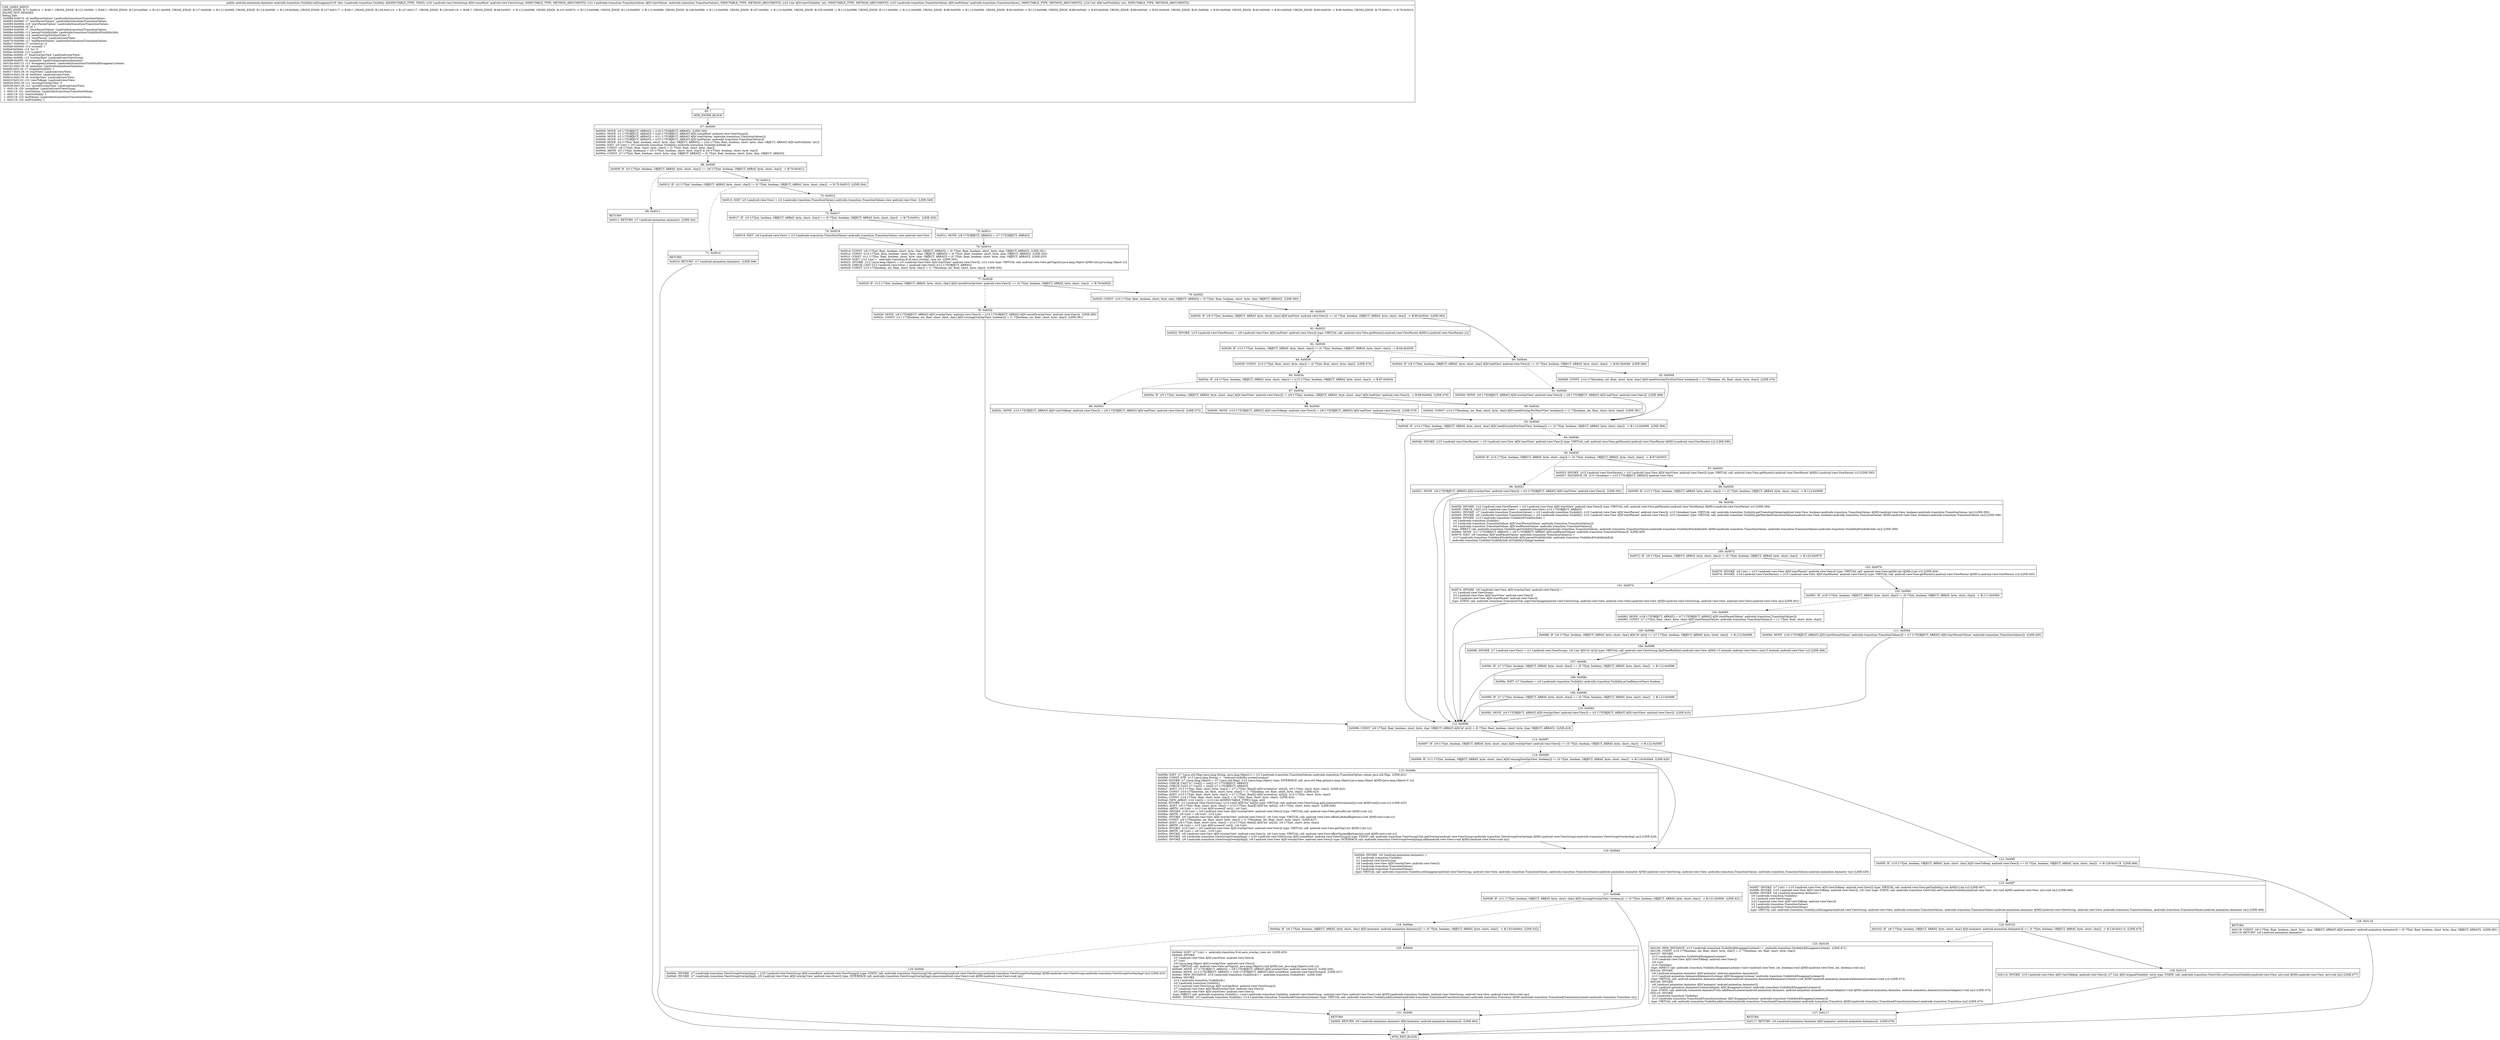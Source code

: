 digraph "CFG forandroidx.transition.Visibility.onDisappear(Landroid\/view\/ViewGroup;Landroidx\/transition\/TransitionValues;ILandroidx\/transition\/TransitionValues;I)Landroid\/animation\/Animator;" {
Node_65 [shape=record,label="{65\:\ ?|MTH_ENTER_BLOCK\l}"];
Node_67 [shape=record,label="{67\:\ 0x0000|0x0000: MOVE  (r0 I:??[OBJECT, ARRAY]) = (r19 I:??[OBJECT, ARRAY])  (LINE:340)\l0x0002: MOVE  (r1 I:??[OBJECT, ARRAY]) = (r20 I:??[OBJECT, ARRAY] A[D('sceneRoot' android.view.ViewGroup)]) \l0x0004: MOVE  (r2 I:??[OBJECT, ARRAY]) = (r21 I:??[OBJECT, ARRAY] A[D('startValues' androidx.transition.TransitionValues)]) \l0x0006: MOVE  (r3 I:??[OBJECT, ARRAY]) = (r23 I:??[OBJECT, ARRAY] A[D('endValues' androidx.transition.TransitionValues)]) \l0x0008: MOVE  (r4 I:??[int, float, boolean, short, byte, char, OBJECT, ARRAY]) = (r24 I:??[int, float, boolean, short, byte, char, OBJECT, ARRAY] A[D('endVisibility' int)]) \l0x000a: IGET  (r5 I:int) = (r0 I:androidx.transition.Visibility) androidx.transition.Visibility.mMode int \l0x000c: CONST  (r6 I:??[int, float, short, byte, char]) = (2 ??[int, float, short, byte, char]) \l0x000d: ARITH  (r5 I:??[int, boolean]) = (r5 I:??[int, boolean, short, byte, char]) & (r6 I:??[int, boolean, short, byte, char]) \l0x000e: CONST  (r7 I:??[int, float, boolean, short, byte, char, OBJECT, ARRAY]) = (0 ??[int, float, boolean, short, byte, char, OBJECT, ARRAY]) \l}"];
Node_68 [shape=record,label="{68\:\ 0x000f|0x000f: IF  (r5 I:??[int, boolean, OBJECT, ARRAY, byte, short, char]) == (r6 I:??[int, boolean, OBJECT, ARRAY, byte, short, char])  \-\> B:70:0x0012 \l}"];
Node_69 [shape=record,label="{69\:\ 0x0011|RETURN\l|0x0011: RETURN  (r7 I:android.animation.Animator)  (LINE:341)\l}"];
Node_66 [shape=record,label="{66\:\ ?|MTH_EXIT_BLOCK\l}"];
Node_70 [shape=record,label="{70\:\ 0x0012|0x0012: IF  (r2 I:??[int, boolean, OBJECT, ARRAY, byte, short, char]) != (0 ??[int, boolean, OBJECT, ARRAY, byte, short, char])  \-\> B:72:0x0015  (LINE:344)\l}"];
Node_71 [shape=record,label="{71\:\ 0x0014|RETURN\l|0x0014: RETURN  (r7 I:android.animation.Animator)  (LINE:346)\l}"];
Node_72 [shape=record,label="{72\:\ 0x0015|0x0015: IGET  (r5 I:android.view.View) = (r2 I:androidx.transition.TransitionValues) androidx.transition.TransitionValues.view android.view.View  (LINE:349)\l}"];
Node_73 [shape=record,label="{73\:\ 0x0017|0x0017: IF  (r3 I:??[int, boolean, OBJECT, ARRAY, byte, short, char]) == (0 ??[int, boolean, OBJECT, ARRAY, byte, short, char])  \-\> B:75:0x001c  (LINE:350)\l}"];
Node_74 [shape=record,label="{74\:\ 0x0019|0x0019: IGET  (r8 I:android.view.View) = (r3 I:androidx.transition.TransitionValues) androidx.transition.TransitionValues.view android.view.View \l}"];
Node_76 [shape=record,label="{76\:\ 0x001d|0x001d: CONST  (r9 I:??[int, float, boolean, short, byte, char, OBJECT, ARRAY]) = (0 ??[int, float, boolean, short, byte, char, OBJECT, ARRAY])  (LINE:351)\l0x001e: CONST  (r10 I:??[int, float, boolean, short, byte, char, OBJECT, ARRAY]) = (0 ??[int, float, boolean, short, byte, char, OBJECT, ARRAY])  (LINE:352)\l0x001f: CONST  (r11 I:??[int, float, boolean, short, byte, char, OBJECT, ARRAY]) = (0 ??[int, float, boolean, short, byte, char, OBJECT, ARRAY])  (LINE:353)\l0x0020: SGET  (r12 I:int) =  androidx.transition.R.id.save_overlay_view int  (LINE:355)\l0x0022: INVOKE  (r12 I:java.lang.Object) = (r5 I:android.view.View A[D('startView' android.view.View)]), (r12 I:int) type: VIRTUAL call: android.view.View.getTag(int):java.lang.Object A[MD:(int):java.lang.Object (c)]\l0x0026: CHECK_CAST (r12 I:android.view.View) = (android.view.View) (r12 I:??[OBJECT, ARRAY]) \l0x0028: CONST  (r13 I:??[boolean, int, float, short, byte, char]) = (1 ??[boolean, int, float, short, byte, char])  (LINE:356)\l}"];
Node_77 [shape=record,label="{77\:\ 0x0029|0x0029: IF  (r12 I:??[int, boolean, OBJECT, ARRAY, byte, short, char] A[D('savedOverlayView' android.view.View)]) == (0 ??[int, boolean, OBJECT, ARRAY, byte, short, char])  \-\> B:79:0x002f \l}"];
Node_78 [shape=record,label="{78\:\ 0x002b|0x002b: MOVE  (r9 I:??[OBJECT, ARRAY] A[D('overlayView' android.view.View)]) = (r12 I:??[OBJECT, ARRAY] A[D('savedOverlayView' android.view.View)])  (LINE:360)\l0x002c: CONST  (r11 I:??[boolean, int, float, short, byte, char] A[D('reusingOverlayView' boolean)]) = (1 ??[boolean, int, float, short, byte, char])  (LINE:361)\l}"];
Node_112 [shape=record,label="{112\:\ 0x0096|0x0096: CONST  (r6 I:??[int, float, boolean, short, byte, char, OBJECT, ARRAY] A[D('id' int)]) = (0 ??[int, float, boolean, short, byte, char, OBJECT, ARRAY])  (LINE:419)\l}"];
Node_113 [shape=record,label="{113\:\ 0x0097|0x0097: IF  (r9 I:??[int, boolean, OBJECT, ARRAY, byte, short, char] A[D('overlayView' android.view.View)]) == (0 ??[int, boolean, OBJECT, ARRAY, byte, short, char])  \-\> B:122:0x00f5 \l}"];
Node_114 [shape=record,label="{114\:\ 0x0099|0x0099: IF  (r11 I:??[int, boolean, OBJECT, ARRAY, byte, short, char] A[D('reusingOverlayView' boolean)]) != (0 ??[int, boolean, OBJECT, ARRAY, byte, short, char])  \-\> B:116:0x00d4  (LINE:420)\l}"];
Node_115 [shape=record,label="{115\:\ 0x009b|0x009b: IGET  (r7 I:java.util.Map\<java.lang.String, java.lang.Object\>) = (r2 I:androidx.transition.TransitionValues) androidx.transition.TransitionValues.values java.util.Map  (LINE:421)\l0x009d: CONST_STR  (r13 I:java.lang.String) =  \"android:visibility:screenLocation\" \l0x009f: INVOKE  (r7 I:java.lang.Object) = (r7 I:java.util.Map), (r13 I:java.lang.Object) type: INTERFACE call: java.util.Map.get(java.lang.Object):java.lang.Object A[MD:(java.lang.Object):V (c)]\l0x00a3: CHECK_CAST (r7 I:int[]) = (int[]) (r7 I:??[OBJECT, ARRAY]) \l0x00a5: CHECK_CAST (r7 I:int[]) = (int[]) (r7 I:??[OBJECT, ARRAY]) \l0x00a7: AGET  (r13 I:??[int, float, short, byte, char]) = (r7 I:??[int, float][] A[D('screenLoc' int[])]), (r6 I:??[int, short, byte, char])  (LINE:422)\l0x00a9: CONST  (r14 I:??[boolean, int, float, short, byte, char]) = (1 ??[boolean, int, float, short, byte, char])  (LINE:423)\l0x00aa: AGET  (r15 I:??[int, float, short, byte, char]) = (r7 I:??[int, float][] A[D('screenLoc' int[])]), (r14 I:??[int, short, byte, char]) \l0x00ac: CONST  (r14 I:??[int, float, short, byte, char]) = (2 ??[int, float, short, byte, char])  (LINE:424)\l0x00ad: NEW_ARRAY  (r14 I:int[]) = (r14 I:int A[IMMUTABLE_TYPE]) type: int[] \l0x00af: INVOKE  (r1 I:android.view.ViewGroup), (r14 I:int[] A[D('loc' int[])]) type: VIRTUAL call: android.view.ViewGroup.getLocationOnScreen(int[]):void A[MD:(int[]):void (c)] (LINE:425)\l0x00b2: AGET  (r6 I:??[int, float, short, byte, char]) = (r14 I:??[int, float][] A[D('loc' int[])]), (r6 I:??[int, short, byte, char])  (LINE:426)\l0x00b4: ARITH  (r6 I:int) = (r13 I:int A[D('screenX' int)]) \- (r6 I:int) \l0x00b6: INVOKE  (r16 I:int) = (r9 I:android.view.View A[D('overlayView' android.view.View)]) type: VIRTUAL call: android.view.View.getLeft():int A[MD:():int (c)]\l0x00ba: ARITH  (r6 I:int) = (r6 I:int) \- (r16 I:int) \l0x00bc: INVOKE  (r9 I:android.view.View A[D('overlayView' android.view.View)]), (r6 I:int) type: VIRTUAL call: android.view.View.offsetLeftAndRight(int):void A[MD:(int):void (c)]\l0x00bf: CONST  (r6 I:??[boolean, int, float, short, byte, char]) = (1 ??[boolean, int, float, short, byte, char])  (LINE:427)\l0x00c0: AGET  (r6 I:??[int, float, short, byte, char]) = (r14 I:??[int, float][] A[D('loc' int[])]), (r6 I:??[int, short, byte, char]) \l0x00c2: ARITH  (r6 I:int) = (r15 I:int A[D('screenY' int)]) \- (r6 I:int) \l0x00c4: INVOKE  (r16 I:int) = (r9 I:android.view.View A[D('overlayView' android.view.View)]) type: VIRTUAL call: android.view.View.getTop():int A[MD:():int (c)]\l0x00c8: ARITH  (r6 I:int) = (r6 I:int) \- (r16 I:int) \l0x00ca: INVOKE  (r9 I:android.view.View A[D('overlayView' android.view.View)]), (r6 I:int) type: VIRTUAL call: android.view.View.offsetTopAndBottom(int):void A[MD:(int):void (c)]\l0x00cd: INVOKE  (r6 I:androidx.transition.ViewGroupOverlayImpl) = (r20 I:android.view.ViewGroup A[D('sceneRoot' android.view.ViewGroup)]) type: STATIC call: androidx.transition.ViewGroupUtils.getOverlay(android.view.ViewGroup):androidx.transition.ViewGroupOverlayImpl A[MD:(android.view.ViewGroup):androidx.transition.ViewGroupOverlayImpl (m)] (LINE:428)\l0x00d1: INVOKE  (r6 I:androidx.transition.ViewGroupOverlayImpl), (r9 I:android.view.View A[D('overlayView' android.view.View)]) type: INTERFACE call: androidx.transition.ViewGroupOverlayImpl.add(android.view.View):void A[MD:(android.view.View):void (m)]\l}"];
Node_116 [shape=record,label="{116\:\ 0x00d4|0x00d4: INVOKE  (r6 I:android.animation.Animator) = \l  (r0 I:androidx.transition.Visibility)\l  (r1 I:android.view.ViewGroup)\l  (r9 I:android.view.View A[D('overlayView' android.view.View)])\l  (r2 I:androidx.transition.TransitionValues)\l  (r3 I:androidx.transition.TransitionValues)\l type: VIRTUAL call: androidx.transition.Visibility.onDisappear(android.view.ViewGroup, android.view.View, androidx.transition.TransitionValues, androidx.transition.TransitionValues):android.animation.Animator A[MD:(android.view.ViewGroup, android.view.View, androidx.transition.TransitionValues, androidx.transition.TransitionValues):android.animation.Animator (m)] (LINE:430)\l}"];
Node_117 [shape=record,label="{117\:\ 0x00d8|0x00d8: IF  (r11 I:??[int, boolean, OBJECT, ARRAY, byte, short, char] A[D('reusingOverlayView' boolean)]) != (0 ??[int, boolean, OBJECT, ARRAY, byte, short, char])  \-\> B:121:0x00f4  (LINE:431)\l}"];
Node_118 [shape=record,label="{118\:\ 0x00da|0x00da: IF  (r6 I:??[int, boolean, OBJECT, ARRAY, byte, short, char] A[D('animator' android.animation.Animator)]) != (0 ??[int, boolean, OBJECT, ARRAY, byte, short, char])  \-\> B:120:0x00e4  (LINE:432)\l}"];
Node_119 [shape=record,label="{119\:\ 0x00dc|0x00dc: INVOKE  (r7 I:androidx.transition.ViewGroupOverlayImpl) = (r20 I:android.view.ViewGroup A[D('sceneRoot' android.view.ViewGroup)]) type: STATIC call: androidx.transition.ViewGroupUtils.getOverlay(android.view.ViewGroup):androidx.transition.ViewGroupOverlayImpl A[MD:(android.view.ViewGroup):androidx.transition.ViewGroupOverlayImpl (m)] (LINE:433)\l0x00e0: INVOKE  (r7 I:androidx.transition.ViewGroupOverlayImpl), (r9 I:android.view.View A[D('overlayView' android.view.View)]) type: INTERFACE call: androidx.transition.ViewGroupOverlayImpl.remove(android.view.View):void A[MD:(android.view.View):void (m)]\l}"];
Node_120 [shape=record,label="{120\:\ 0x00e4|0x00e4: SGET  (r7 I:int) =  androidx.transition.R.id.save_overlay_view int  (LINE:435)\l0x00e6: INVOKE  \l  (r5 I:android.view.View A[D('startView' android.view.View)])\l  (r7 I:int)\l  (r9 I:java.lang.Object A[D('overlayView' android.view.View)])\l type: VIRTUAL call: android.view.View.setTag(int, java.lang.Object):void A[MD:(int, java.lang.Object):void (c)]\l0x00e9: MOVE  (r7 I:??[OBJECT, ARRAY]) = (r9 I:??[OBJECT, ARRAY] A[D('overlayView' android.view.View)])  (LINE:436)\l0x00ea: MOVE  (r13 I:??[OBJECT, ARRAY]) = (r20 I:??[OBJECT, ARRAY] A[D('sceneRoot' android.view.ViewGroup)])  (LINE:437)\l0x00ec: NEW_INSTANCE  (r14 I:androidx.transition.Visibility$1) =  androidx.transition.Visibility$1  (LINE:438)\l0x00ee: INVOKE  \l  (r14 I:androidx.transition.Visibility$1)\l  (r0 I:androidx.transition.Visibility)\l  (r13 I:android.view.ViewGroup A[D('overlayHost' android.view.ViewGroup)])\l  (r7 I:android.view.View A[D('finalOverlayView' android.view.View)])\l  (r5 I:android.view.View A[D('startView' android.view.View)])\l type: DIRECT call: androidx.transition.Visibility.1.\<init\>(androidx.transition.Visibility, android.view.ViewGroup, android.view.View, android.view.View):void A[MD:(androidx.transition.Visibility, android.view.ViewGroup, android.view.View, android.view.View):void (m)]\l0x00f1: INVOKE  (r0 I:androidx.transition.Visibility), (r14 I:androidx.transition.Transition$TransitionListener) type: VIRTUAL call: androidx.transition.Visibility.addListener(androidx.transition.Transition$TransitionListener):androidx.transition.Transition A[MD:(androidx.transition.Transition$TransitionListener):androidx.transition.Transition (m)]\l}"];
Node_121 [shape=record,label="{121\:\ 0x00f4|RETURN\l|0x00f4: RETURN  (r6 I:android.animation.Animator A[D('animator' android.animation.Animator)])  (LINE:463)\l}"];
Node_122 [shape=record,label="{122\:\ 0x00f5|0x00f5: IF  (r10 I:??[int, boolean, OBJECT, ARRAY, byte, short, char] A[D('viewToKeep' android.view.View)]) == (0 ??[int, boolean, OBJECT, ARRAY, byte, short, char])  \-\> B:128:0x0118  (LINE:466)\l}"];
Node_123 [shape=record,label="{123\:\ 0x00f7|0x00f7: INVOKE  (r7 I:int) = (r10 I:android.view.View A[D('viewToKeep' android.view.View)]) type: VIRTUAL call: android.view.View.getVisibility():int A[MD:():int (c)] (LINE:467)\l0x00fb: INVOKE  (r10 I:android.view.View A[D('viewToKeep' android.view.View)]), (r6 I:int) type: STATIC call: androidx.transition.ViewUtils.setTransitionVisibility(android.view.View, int):void A[MD:(android.view.View, int):void (m)] (LINE:468)\l0x00fe: INVOKE  (r6 I:android.animation.Animator) = \l  (r0 I:androidx.transition.Visibility)\l  (r1 I:android.view.ViewGroup)\l  (r10 I:android.view.View A[D('viewToKeep' android.view.View)])\l  (r2 I:androidx.transition.TransitionValues)\l  (r3 I:androidx.transition.TransitionValues)\l type: VIRTUAL call: androidx.transition.Visibility.onDisappear(android.view.ViewGroup, android.view.View, androidx.transition.TransitionValues, androidx.transition.TransitionValues):android.animation.Animator A[MD:(android.view.ViewGroup, android.view.View, androidx.transition.TransitionValues, androidx.transition.TransitionValues):android.animation.Animator (m)] (LINE:469)\l}"];
Node_124 [shape=record,label="{124\:\ 0x0102|0x0102: IF  (r6 I:??[int, boolean, OBJECT, ARRAY, byte, short, char] A[D('animator' android.animation.Animator)]) == (0 ??[int, boolean, OBJECT, ARRAY, byte, short, char])  \-\> B:126:0x0114  (LINE:470)\l}"];
Node_125 [shape=record,label="{125\:\ 0x0104|0x0104: NEW_INSTANCE  (r13 I:androidx.transition.Visibility$DisappearListener) =  androidx.transition.Visibility$DisappearListener  (LINE:471)\l0x0106: CONST  (r14 I:??[boolean, int, float, short, byte, char]) = (1 ??[boolean, int, float, short, byte, char]) \l0x0107: INVOKE  \l  (r13 I:androidx.transition.Visibility$DisappearListener)\l  (r10 I:android.view.View A[D('viewToKeep' android.view.View)])\l  (r4 I:int)\l  (r14 I:boolean)\l type: DIRECT call: androidx.transition.Visibility.DisappearListener.\<init\>(android.view.View, int, boolean):void A[MD:(android.view.View, int, boolean):void (m)]\l0x010a: INVOKE  \l  (r6 I:android.animation.Animator A[D('animator' android.animation.Animator)])\l  (r13 I:android.animation.Animator$AnimatorListener A[D('disappearListener' androidx.transition.Visibility$DisappearListener)])\l type: VIRTUAL call: android.animation.Animator.addListener(android.animation.Animator$AnimatorListener):void A[MD:(android.animation.Animator$AnimatorListener):void (c)] (LINE:473)\l0x010d: INVOKE  \l  (r6 I:android.animation.Animator A[D('animator' android.animation.Animator)])\l  (r13 I:android.animation.AnimatorListenerAdapter A[D('disappearListener' androidx.transition.Visibility$DisappearListener)])\l type: STATIC call: androidx.transition.AnimatorUtils.addPauseListener(android.animation.Animator, android.animation.AnimatorListenerAdapter):void A[MD:(android.animation.Animator, android.animation.AnimatorListenerAdapter):void (m)] (LINE:474)\l0x0110: INVOKE  \l  (r0 I:androidx.transition.Visibility)\l  (r13 I:androidx.transition.Transition$TransitionListener A[D('disappearListener' androidx.transition.Visibility$DisappearListener)])\l type: VIRTUAL call: androidx.transition.Visibility.addListener(androidx.transition.Transition$TransitionListener):androidx.transition.Transition A[MD:(androidx.transition.Transition$TransitionListener):androidx.transition.Transition (m)] (LINE:475)\l}"];
Node_127 [shape=record,label="{127\:\ 0x0117|RETURN\l|0x0117: RETURN  (r6 I:android.animation.Animator A[D('animator' android.animation.Animator)])  (LINE:479)\l}"];
Node_126 [shape=record,label="{126\:\ 0x0114|0x0114: INVOKE  (r10 I:android.view.View A[D('viewToKeep' android.view.View)]), (r7 I:int A[D('originalVisibility' int)]) type: STATIC call: androidx.transition.ViewUtils.setTransitionVisibility(android.view.View, int):void A[MD:(android.view.View, int):void (m)] (LINE:477)\l}"];
Node_128 [shape=record,label="{128\:\ 0x0118|RETURN\l|0x0118: CONST  (r6 I:??[int, float, boolean, short, byte, char, OBJECT, ARRAY] A[D('animator' android.animation.Animator)]) = (0 ??[int, float, boolean, short, byte, char, OBJECT, ARRAY])  (LINE:481)\l0x0119: RETURN  (r6 I:android.animation.Animator) \l}"];
Node_79 [shape=record,label="{79\:\ 0x002f|0x002f: CONST  (r14 I:??[int, float, boolean, short, byte, char, OBJECT, ARRAY]) = (0 ??[int, float, boolean, short, byte, char, OBJECT, ARRAY])  (LINE:363)\l}"];
Node_80 [shape=record,label="{80\:\ 0x0030|0x0030: IF  (r8 I:??[int, boolean, OBJECT, ARRAY, byte, short, char] A[D('endView' android.view.View)]) == (0 ??[int, boolean, OBJECT, ARRAY, byte, short, char])  \-\> B:90:0x0044  (LINE:365)\l}"];
Node_81 [shape=record,label="{81\:\ 0x0032|0x0032: INVOKE  (r15 I:android.view.ViewParent) = (r8 I:android.view.View A[D('endView' android.view.View)]) type: VIRTUAL call: android.view.View.getParent():android.view.ViewParent A[MD:():android.view.ViewParent (c)]\l}"];
Node_82 [shape=record,label="{82\:\ 0x0036|0x0036: IF  (r15 I:??[int, boolean, OBJECT, ARRAY, byte, short, char]) != (0 ??[int, boolean, OBJECT, ARRAY, byte, short, char])  \-\> B:84:0x0039 \l}"];
Node_84 [shape=record,label="{84\:\ 0x0039|0x0039: CONST  (r15 I:??[int, float, short, byte, char]) = (4 ??[int, float, short, byte, char])  (LINE:374)\l}"];
Node_85 [shape=record,label="{85\:\ 0x003a|0x003a: IF  (r4 I:??[int, boolean, OBJECT, ARRAY, byte, short, char]) != (r15 I:??[int, boolean, OBJECT, ARRAY, byte, short, char])  \-\> B:87:0x003e \l}"];
Node_86 [shape=record,label="{86\:\ 0x003c|0x003c: MOVE  (r10 I:??[OBJECT, ARRAY] A[D('viewToKeep' android.view.View)]) = (r8 I:??[OBJECT, ARRAY] A[D('endView' android.view.View)])  (LINE:375)\l}"];
Node_93 [shape=record,label="{93\:\ 0x0049|0x0049: IF  (r14 I:??[int, boolean, OBJECT, ARRAY, byte, short, char] A[D('needOverlayForStartView' boolean)]) == (0 ??[int, boolean, OBJECT, ARRAY, byte, short, char])  \-\> B:112:0x0096  (LINE:386)\l}"];
Node_94 [shape=record,label="{94\:\ 0x004b|0x004b: INVOKE  (r15 I:android.view.ViewParent) = (r5 I:android.view.View A[D('startView' android.view.View)]) type: VIRTUAL call: android.view.View.getParent():android.view.ViewParent A[MD:():android.view.ViewParent (c)] (LINE:390)\l}"];
Node_95 [shape=record,label="{95\:\ 0x004f|0x004f: IF  (r15 I:??[int, boolean, OBJECT, ARRAY, byte, short, char]) != (0 ??[int, boolean, OBJECT, ARRAY, byte, short, char])  \-\> B:97:0x0053 \l}"];
Node_96 [shape=record,label="{96\:\ 0x0051|0x0051: MOVE  (r9 I:??[OBJECT, ARRAY] A[D('overlayView' android.view.View)]) = (r5 I:??[OBJECT, ARRAY] A[D('startView' android.view.View)])  (LINE:392)\l}"];
Node_97 [shape=record,label="{97\:\ 0x0053|0x0053: INVOKE  (r15 I:android.view.ViewParent) = (r5 I:android.view.View A[D('startView' android.view.View)]) type: VIRTUAL call: android.view.View.getParent():android.view.ViewParent A[MD:():android.view.ViewParent (c)] (LINE:393)\l0x0057: INSTANCE_OF  (r15 I:boolean) = (r15 I:??[OBJECT, ARRAY]) android.view.View \l}"];
Node_98 [shape=record,label="{98\:\ 0x0059|0x0059: IF  (r15 I:??[int, boolean, OBJECT, ARRAY, byte, short, char]) == (0 ??[int, boolean, OBJECT, ARRAY, byte, short, char])  \-\> B:112:0x0096 \l}"];
Node_99 [shape=record,label="{99\:\ 0x005b|0x005b: INVOKE  (r15 I:android.view.ViewParent) = (r5 I:android.view.View A[D('startView' android.view.View)]) type: VIRTUAL call: android.view.View.getParent():android.view.ViewParent A[MD:():android.view.ViewParent (c)] (LINE:394)\l0x005f: CHECK_CAST (r15 I:android.view.View) = (android.view.View) (r15 I:??[OBJECT, ARRAY]) \l0x0061: INVOKE  (r7 I:androidx.transition.TransitionValues) = (r0 I:androidx.transition.Visibility), (r15 I:android.view.View A[D('startParent' android.view.View)]), (r13 I:boolean) type: VIRTUAL call: androidx.transition.Visibility.getTransitionValues(android.view.View, boolean):androidx.transition.TransitionValues A[MD:(android.view.View, boolean):androidx.transition.TransitionValues (m)] (LINE:395)\l0x0065: INVOKE  (r6 I:androidx.transition.TransitionValues) = (r0 I:androidx.transition.Visibility), (r15 I:android.view.View A[D('startParent' android.view.View)]), (r13 I:boolean) type: VIRTUAL call: androidx.transition.Visibility.getMatchedTransitionValues(android.view.View, boolean):androidx.transition.TransitionValues A[MD:(android.view.View, boolean):androidx.transition.TransitionValues (m)] (LINE:396)\l0x006a: INVOKE  (r13 I:androidx.transition.Visibility$VisibilityInfo) = \l  (r0 I:androidx.transition.Visibility)\l  (r7 I:androidx.transition.TransitionValues A[D('startParentValues' androidx.transition.TransitionValues)])\l  (r6 I:androidx.transition.TransitionValues A[D('endParentValues' androidx.transition.TransitionValues)])\l type: DIRECT call: androidx.transition.Visibility.getVisibilityChangeInfo(androidx.transition.TransitionValues, androidx.transition.TransitionValues):androidx.transition.Visibility$VisibilityInfo A[MD:(androidx.transition.TransitionValues, androidx.transition.TransitionValues):androidx.transition.Visibility$VisibilityInfo (m)] (LINE:399)\l0x006e: MOVE  (r17 I:??[OBJECT, ARRAY]) = (r6 I:??[OBJECT, ARRAY] A[D('endParentValues' androidx.transition.TransitionValues)])  (LINE:400)\l0x0070: IGET  (r6 I:boolean A[D('endParentValues' androidx.transition.TransitionValues)]) = \l  (r13 I:androidx.transition.Visibility$VisibilityInfo A[D('parentVisibilityInfo' androidx.transition.Visibility$VisibilityInfo)])\l androidx.transition.Visibility.VisibilityInfo.mVisibilityChange boolean \l}"];
Node_100 [shape=record,label="{100\:\ 0x0072|0x0072: IF  (r6 I:??[int, boolean, OBJECT, ARRAY, byte, short, char]) != (0 ??[int, boolean, OBJECT, ARRAY, byte, short, char])  \-\> B:102:0x0079 \l}"];
Node_101 [shape=record,label="{101\:\ 0x0074|0x0074: INVOKE  (r9 I:android.view.View A[D('overlayView' android.view.View)]) = \l  (r1 I:android.view.ViewGroup)\l  (r5 I:android.view.View A[D('startView' android.view.View)])\l  (r15 I:android.view.View A[D('startParent' android.view.View)])\l type: STATIC call: androidx.transition.TransitionUtils.copyViewImage(android.view.ViewGroup, android.view.View, android.view.View):android.view.View A[MD:(android.view.ViewGroup, android.view.View, android.view.View):android.view.View (m)] (LINE:401)\l}"];
Node_102 [shape=record,label="{102\:\ 0x0079|0x0079: INVOKE  (r6 I:int) = (r15 I:android.view.View A[D('startParent' android.view.View)]) type: VIRTUAL call: android.view.View.getId():int A[MD:():int (c)] (LINE:404)\l0x007d: INVOKE  (r18 I:android.view.ViewParent) = (r15 I:android.view.View A[D('startParent' android.view.View)]) type: VIRTUAL call: android.view.View.getParent():android.view.ViewParent A[MD:():android.view.ViewParent (c)] (LINE:405)\l}"];
Node_103 [shape=record,label="{103\:\ 0x0081|0x0081: IF  (r18 I:??[int, boolean, OBJECT, ARRAY, byte, short, char]) != (0 ??[int, boolean, OBJECT, ARRAY, byte, short, char])  \-\> B:111:0x0094 \l}"];
Node_104 [shape=record,label="{104\:\ 0x0083|0x0083: MOVE  (r18 I:??[OBJECT, ARRAY]) = (r7 I:??[OBJECT, ARRAY] A[D('startParentValues' androidx.transition.TransitionValues)]) \l0x0085: CONST  (r7 I:??[int, float, short, byte, char] A[D('startParentValues' androidx.transition.TransitionValues)]) = (\-1 ??[int, float, short, byte, char]) \l}"];
Node_105 [shape=record,label="{105\:\ 0x0086|0x0086: IF  (r6 I:??[int, boolean, OBJECT, ARRAY, byte, short, char] A[D('id' int)]) == (r7 I:??[int, boolean, OBJECT, ARRAY, byte, short, char])  \-\> B:112:0x0096 \l}"];
Node_106 [shape=record,label="{106\:\ 0x0088|0x0088: INVOKE  (r7 I:android.view.View) = (r1 I:android.view.ViewGroup), (r6 I:int A[D('id' int)]) type: VIRTUAL call: android.view.ViewGroup.findViewById(int):android.view.View A[MD:\<T extends android.view.View\>:(int):T extends android.view.View (c)] (LINE:406)\l}"];
Node_107 [shape=record,label="{107\:\ 0x008c|0x008c: IF  (r7 I:??[int, boolean, OBJECT, ARRAY, byte, short, char]) == (0 ??[int, boolean, OBJECT, ARRAY, byte, short, char])  \-\> B:112:0x0096 \l}"];
Node_108 [shape=record,label="{108\:\ 0x008e|0x008e: IGET  (r7 I:boolean) = (r0 I:androidx.transition.Visibility) androidx.transition.Visibility.mCanRemoveViews boolean \l}"];
Node_109 [shape=record,label="{109\:\ 0x0090|0x0090: IF  (r7 I:??[int, boolean, OBJECT, ARRAY, byte, short, char]) == (0 ??[int, boolean, OBJECT, ARRAY, byte, short, char])  \-\> B:112:0x0096 \l}"];
Node_110 [shape=record,label="{110\:\ 0x0092|0x0092: MOVE  (r9 I:??[OBJECT, ARRAY] A[D('overlayView' android.view.View)]) = (r5 I:??[OBJECT, ARRAY] A[D('startView' android.view.View)])  (LINE:410)\l}"];
Node_111 [shape=record,label="{111\:\ 0x0094|0x0094: MOVE  (r18 I:??[OBJECT, ARRAY] A[D('startParentValues' androidx.transition.TransitionValues)]) = (r7 I:??[OBJECT, ARRAY] A[D('startParentValues' androidx.transition.TransitionValues)])  (LINE:405)\l}"];
Node_87 [shape=record,label="{87\:\ 0x003e|0x003e: IF  (r5 I:??[int, boolean, OBJECT, ARRAY, byte, short, char] A[D('startView' android.view.View)]) != (r8 I:??[int, boolean, OBJECT, ARRAY, byte, short, char] A[D('endView' android.view.View)])  \-\> B:89:0x0042  (LINE:378)\l}"];
Node_88 [shape=record,label="{88\:\ 0x0040|0x0040: MOVE  (r10 I:??[OBJECT, ARRAY] A[D('viewToKeep' android.view.View)]) = (r8 I:??[OBJECT, ARRAY] A[D('endView' android.view.View)])  (LINE:379)\l}"];
Node_89 [shape=record,label="{89\:\ 0x0042|0x0042: CONST  (r14 I:??[boolean, int, float, short, byte, char] A[D('needOverlayForStartView' boolean)]) = (1 ??[boolean, int, float, short, byte, char])  (LINE:381)\l}"];
Node_90 [shape=record,label="{90\:\ 0x0044|0x0044: IF  (r8 I:??[int, boolean, OBJECT, ARRAY, byte, short, char] A[D('endView' android.view.View)]) == (0 ??[int, boolean, OBJECT, ARRAY, byte, short, char])  \-\> B:92:0x0048  (LINE:366)\l}"];
Node_91 [shape=record,label="{91\:\ 0x0046|0x0046: MOVE  (r9 I:??[OBJECT, ARRAY] A[D('overlayView' android.view.View)]) = (r8 I:??[OBJECT, ARRAY] A[D('endView' android.view.View)])  (LINE:368)\l}"];
Node_92 [shape=record,label="{92\:\ 0x0048|0x0048: CONST  (r14 I:??[boolean, int, float, short, byte, char] A[D('needOverlayForStartView' boolean)]) = (1 ??[boolean, int, float, short, byte, char])  (LINE:370)\l}"];
Node_75 [shape=record,label="{75\:\ 0x001c|0x001c: MOVE  (r8 I:??[OBJECT, ARRAY]) = (r7 I:??[OBJECT, ARRAY]) \l}"];
MethodNode[shape=record,label="{public android.animation.Animator androidx.transition.Visibility.onDisappear((r19 'this' I:androidx.transition.Visibility A[IMMUTABLE_TYPE, THIS]), (r20 I:android.view.ViewGroup A[D('sceneRoot' android.view.ViewGroup), IMMUTABLE_TYPE, METHOD_ARGUMENT]), (r21 I:androidx.transition.TransitionValues A[D('startValues' androidx.transition.TransitionValues), IMMUTABLE_TYPE, METHOD_ARGUMENT]), (r22 I:int A[D('startVisibility' int), IMMUTABLE_TYPE, METHOD_ARGUMENT]), (r23 I:androidx.transition.TransitionValues A[D('endValues' androidx.transition.TransitionValues), IMMUTABLE_TYPE, METHOD_ARGUMENT]), (r24 I:int A[D('endVisibility' int), IMMUTABLE_TYPE, METHOD_ARGUMENT]))  | USE_LINES_HINTS\lCROSS_EDGE: B:71:0x0014 \-\> B:66:?, CROSS_EDGE: B:121:0x00f4 \-\> B:66:?, CROSS_EDGE: B:120:0x00e4 \-\> B:121:0x00f4, CROSS_EDGE: B:117:0x00d8 \-\> B:121:0x00f4, CROSS_EDGE: B:114:0x0099 \-\> B:116:0x00d4, CROSS_EDGE: B:127:0x0117 \-\> B:66:?, CROSS_EDGE: B:126:0x0114 \-\> B:127:0x0117, CROSS_EDGE: B:129:0x0119 \-\> B:66:?, CROSS_EDGE: B:96:0x0051 \-\> B:112:0x0096, CROSS_EDGE: B:101:0x0074 \-\> B:112:0x0096, CROSS_EDGE: B:110:0x0092 \-\> B:112:0x0096, CROSS_EDGE: B:109:0x0090 \-\> B:112:0x0096, CROSS_EDGE: B:107:0x008c \-\> B:112:0x0096, CROSS_EDGE: B:105:0x0086 \-\> B:112:0x0096, CROSS_EDGE: B:111:0x0094 \-\> B:112:0x0096, CROSS_EDGE: B:98:0x0059 \-\> B:112:0x0096, CROSS_EDGE: B:93:0x0049 \-\> B:112:0x0096, CROSS_EDGE: B:88:0x0040 \-\> B:93:0x0049, CROSS_EDGE: B:89:0x0042 \-\> B:93:0x0049, CROSS_EDGE: B:91:0x0046 \-\> B:93:0x0049, CROSS_EDGE: B:92:0x0048 \-\> B:93:0x0049, CROSS_EDGE: B:80:0x0030 \-\> B:90:0x0044, CROSS_EDGE: B:75:0x001c \-\> B:76:0x001d\lINLINE_NOT_NEEDED\lDebug Info:\l  0x0069\-0x0070: r6 'endParentValues' Landroidx\/transition\/TransitionValues;\l  0x0065\-0x0085: r7 'startParentValues' Landroidx\/transition\/TransitionValues;\l  0x0085\-0x0094: r18 'startParentValues' Landroidx\/transition\/TransitionValues;\l  0x007d\-0x0096: r6 'id' I\l  0x0094\-0x0096: r7 'startParentValues' Landroidx\/transition\/TransitionValues;\l  0x006e\-0x0096: r13 'parentVisibilityInfo' Landroidx\/transition\/Visibility$VisibilityInfo;\l  0x0030\-0x0096: r14 'needOverlayForStartView' Z\l  0x0061\-0x0096: r15 'startParent' Landroid\/view\/View;\l  0x0070\-0x0096: r17 'endParentValues' Landroidx\/transition\/TransitionValues;\l  0x00a7\-0x00d4: r7 'screenLoc' [I\l  0x00a9\-0x00d4: r13 'screenX' I\l  0x00af\-0x00d4: r14 'loc' [I\l  0x00ac\-0x00d4: r15 'screenY' I\l  0x00ea\-0x00f4: r7 'finalOverlayView' Landroid\/view\/View;\l  0x00ec\-0x00f4: r13 'overlayHost' Landroid\/view\/ViewGroup;\l  0x00d8\-0x00f5: r6 'animator' Landroid\/animation\/Animator;\l  0x010a\-0x0113: r13 'disappearListener' Landroidx\/transition\/Visibility$DisappearListener;\l  0x0102\-0x0118: r6 'animator' Landroid\/animation\/Animator;\l  0x00fb\-0x0118: r7 'originalVisibility' I\l  0x0017\-0x0119: r5 'startView' Landroid\/view\/View;\l  0x001d\-0x0119: r8 'endView' Landroid\/view\/View;\l  0x001e\-0x0119: r9 'overlayView' Landroid\/view\/View;\l  0x001f\-0x0119: r10 'viewToKeep' Landroid\/view\/View;\l  0x0020\-0x0119: r11 'reusingOverlayView' Z\l  0x0028\-0x0119: r12 'savedOverlayView' Landroid\/view\/View;\l  \-1 \-0x0119: r20 'sceneRoot' Landroid\/view\/ViewGroup;\l  \-1 \-0x0119: r21 'startValues' Landroidx\/transition\/TransitionValues;\l  \-1 \-0x0119: r22 'startVisibility' I\l  \-1 \-0x0119: r23 'endValues' Landroidx\/transition\/TransitionValues;\l  \-1 \-0x0119: r24 'endVisibility' I\l}"];
MethodNode -> Node_65;Node_65 -> Node_67;
Node_67 -> Node_68;
Node_68 -> Node_69[style=dashed];
Node_68 -> Node_70;
Node_69 -> Node_66;
Node_70 -> Node_71[style=dashed];
Node_70 -> Node_72;
Node_71 -> Node_66;
Node_72 -> Node_73;
Node_73 -> Node_74[style=dashed];
Node_73 -> Node_75;
Node_74 -> Node_76;
Node_76 -> Node_77;
Node_77 -> Node_78[style=dashed];
Node_77 -> Node_79;
Node_78 -> Node_112;
Node_112 -> Node_113;
Node_113 -> Node_114[style=dashed];
Node_113 -> Node_122;
Node_114 -> Node_115[style=dashed];
Node_114 -> Node_116;
Node_115 -> Node_116;
Node_116 -> Node_117;
Node_117 -> Node_118[style=dashed];
Node_117 -> Node_121;
Node_118 -> Node_119[style=dashed];
Node_118 -> Node_120;
Node_119 -> Node_121;
Node_120 -> Node_121;
Node_121 -> Node_66;
Node_122 -> Node_123[style=dashed];
Node_122 -> Node_128;
Node_123 -> Node_124;
Node_124 -> Node_125[style=dashed];
Node_124 -> Node_126;
Node_125 -> Node_127;
Node_127 -> Node_66;
Node_126 -> Node_127;
Node_128 -> Node_66;
Node_79 -> Node_80;
Node_80 -> Node_81[style=dashed];
Node_80 -> Node_90;
Node_81 -> Node_82;
Node_82 -> Node_84;
Node_82 -> Node_90[style=dashed];
Node_84 -> Node_85;
Node_85 -> Node_86[style=dashed];
Node_85 -> Node_87;
Node_86 -> Node_93;
Node_93 -> Node_94[style=dashed];
Node_93 -> Node_112;
Node_94 -> Node_95;
Node_95 -> Node_96[style=dashed];
Node_95 -> Node_97;
Node_96 -> Node_112;
Node_97 -> Node_98;
Node_98 -> Node_99[style=dashed];
Node_98 -> Node_112;
Node_99 -> Node_100;
Node_100 -> Node_101[style=dashed];
Node_100 -> Node_102;
Node_101 -> Node_112;
Node_102 -> Node_103;
Node_103 -> Node_104[style=dashed];
Node_103 -> Node_111;
Node_104 -> Node_105;
Node_105 -> Node_106[style=dashed];
Node_105 -> Node_112;
Node_106 -> Node_107;
Node_107 -> Node_108[style=dashed];
Node_107 -> Node_112;
Node_108 -> Node_109;
Node_109 -> Node_110[style=dashed];
Node_109 -> Node_112;
Node_110 -> Node_112;
Node_111 -> Node_112;
Node_87 -> Node_88[style=dashed];
Node_87 -> Node_89;
Node_88 -> Node_93;
Node_89 -> Node_93;
Node_90 -> Node_91[style=dashed];
Node_90 -> Node_92;
Node_91 -> Node_93;
Node_92 -> Node_93;
Node_75 -> Node_76;
}


